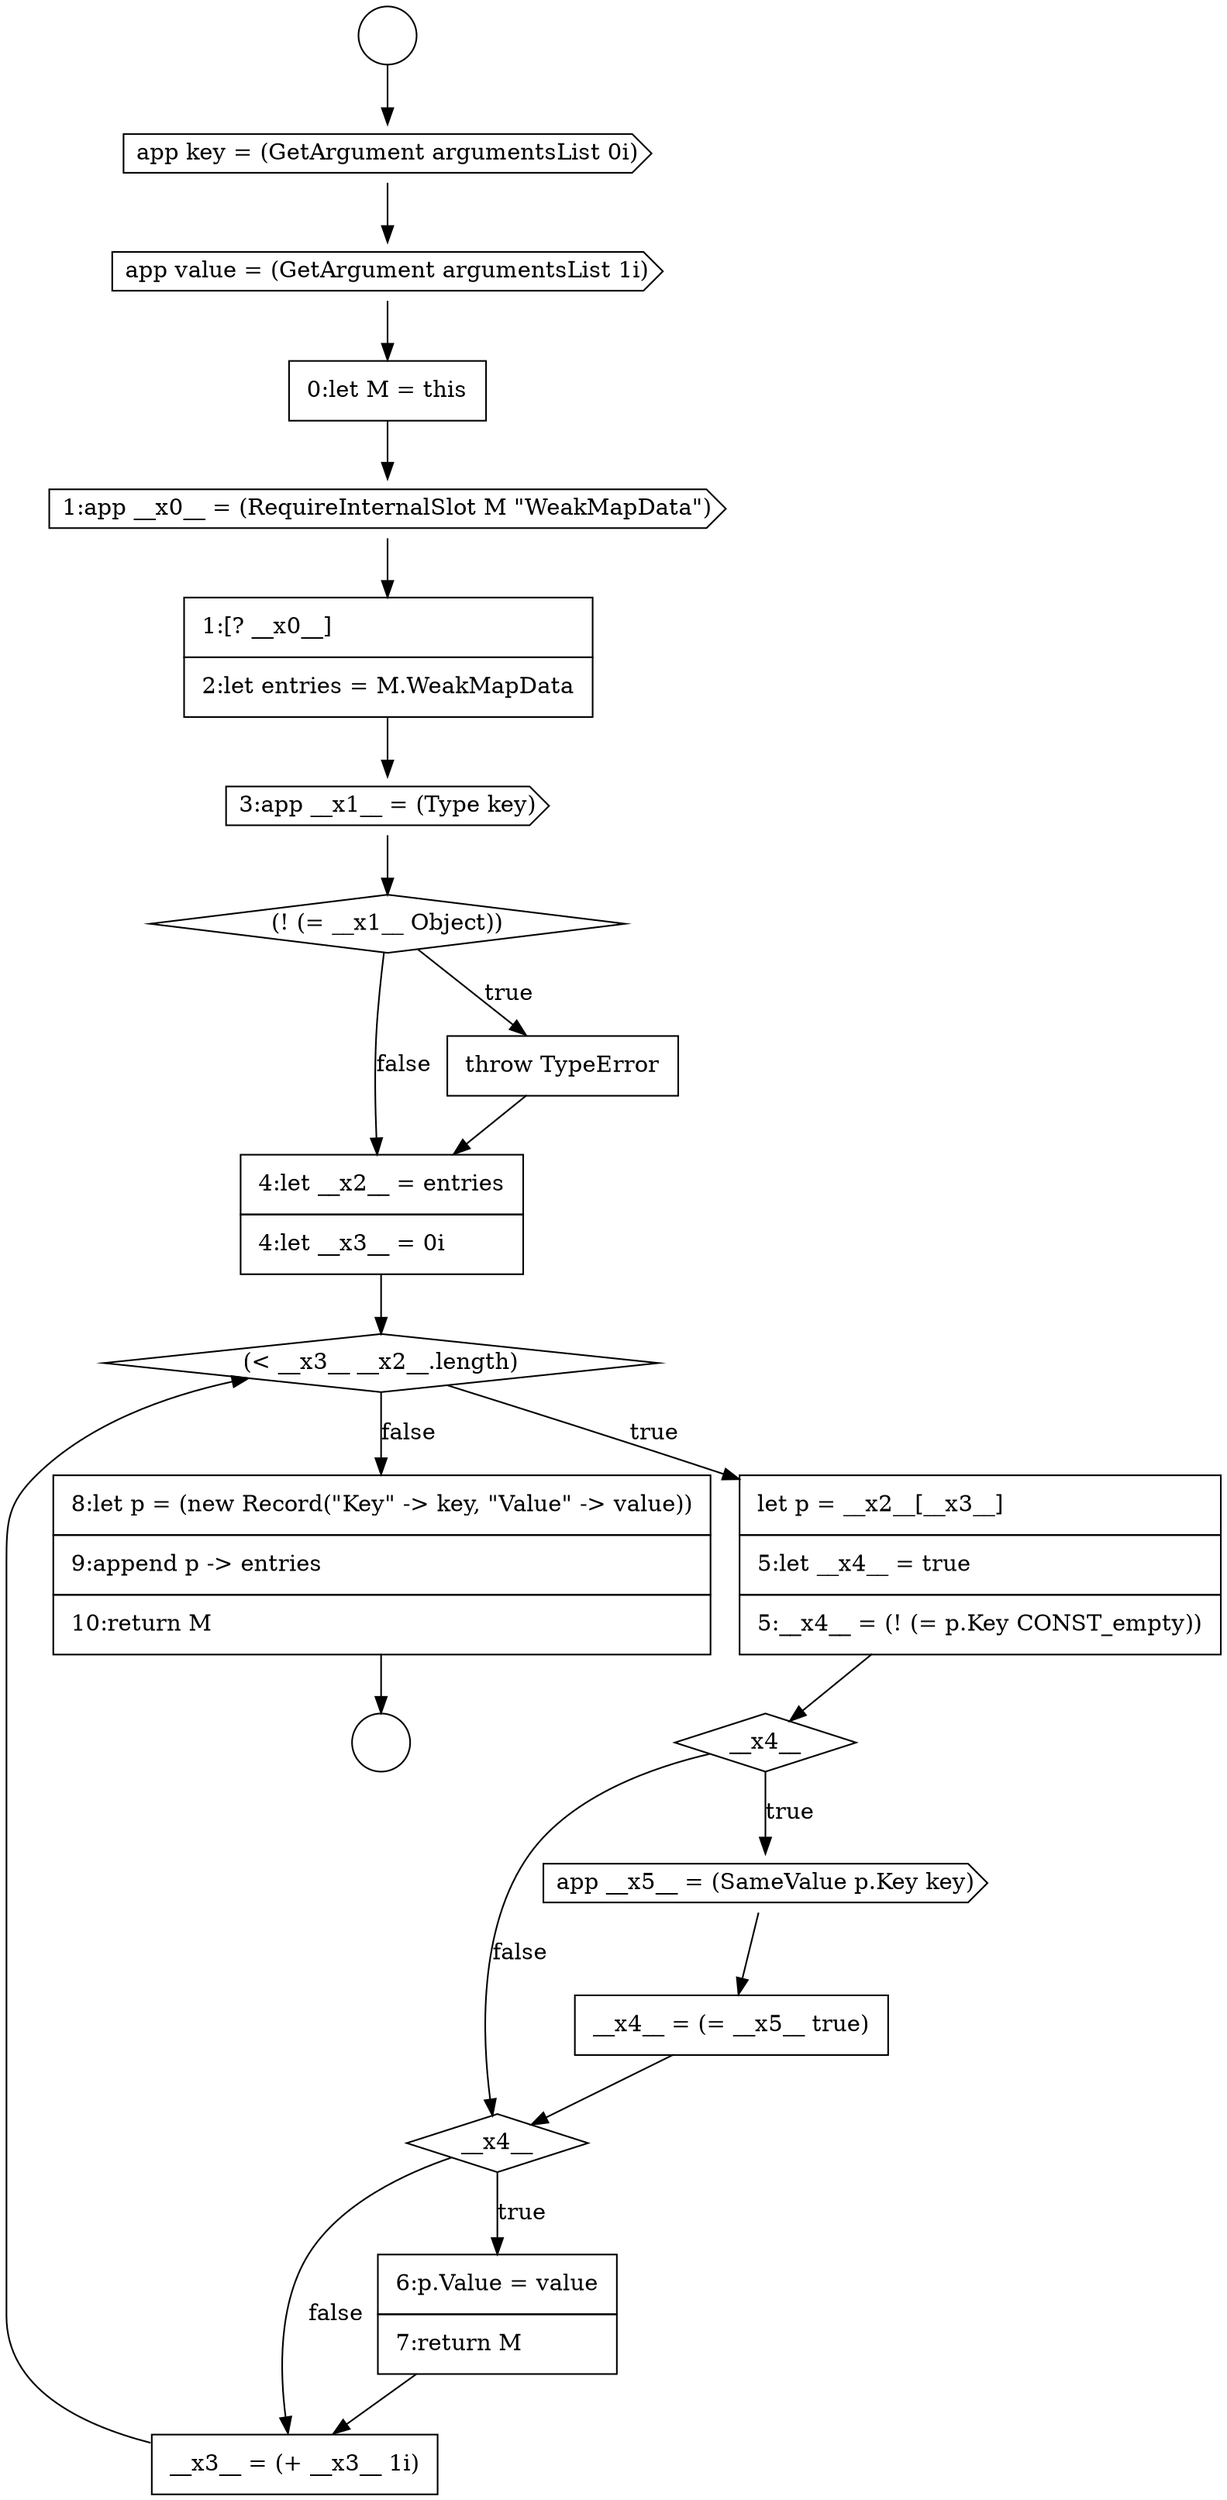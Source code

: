 digraph {
  node17285 [shape=cds, label=<<font color="black">1:app __x0__ = (RequireInternalSlot M &quot;WeakMapData&quot;)</font>> color="black" fillcolor="white" style=filled]
  node17290 [shape=none, margin=0, label=<<font color="black">
    <table border="0" cellborder="1" cellspacing="0" cellpadding="10">
      <tr><td align="left">4:let __x2__ = entries</td></tr>
      <tr><td align="left">4:let __x3__ = 0i</td></tr>
    </table>
  </font>> color="black" fillcolor="white" style=filled]
  node17298 [shape=none, margin=0, label=<<font color="black">
    <table border="0" cellborder="1" cellspacing="0" cellpadding="10">
      <tr><td align="left">__x3__ = (+ __x3__ 1i)</td></tr>
    </table>
  </font>> color="black" fillcolor="white" style=filled]
  node17289 [shape=none, margin=0, label=<<font color="black">
    <table border="0" cellborder="1" cellspacing="0" cellpadding="10">
      <tr><td align="left">throw TypeError</td></tr>
    </table>
  </font>> color="black" fillcolor="white" style=filled]
  node17296 [shape=diamond, label=<<font color="black">__x4__</font>> color="black" fillcolor="white" style=filled]
  node17286 [shape=none, margin=0, label=<<font color="black">
    <table border="0" cellborder="1" cellspacing="0" cellpadding="10">
      <tr><td align="left">1:[? __x0__]</td></tr>
      <tr><td align="left">2:let entries = M.WeakMapData</td></tr>
    </table>
  </font>> color="black" fillcolor="white" style=filled]
  node17293 [shape=diamond, label=<<font color="black">__x4__</font>> color="black" fillcolor="white" style=filled]
  node17287 [shape=cds, label=<<font color="black">3:app __x1__ = (Type key)</font>> color="black" fillcolor="white" style=filled]
  node17281 [shape=circle label=" " color="black" fillcolor="white" style=filled]
  node17283 [shape=cds, label=<<font color="black">app value = (GetArgument argumentsList 1i)</font>> color="black" fillcolor="white" style=filled]
  node17294 [shape=cds, label=<<font color="black">app __x5__ = (SameValue p.Key key)</font>> color="black" fillcolor="white" style=filled]
  node17291 [shape=diamond, label=<<font color="black">(&lt; __x3__ __x2__.length)</font>> color="black" fillcolor="white" style=filled]
  node17295 [shape=none, margin=0, label=<<font color="black">
    <table border="0" cellborder="1" cellspacing="0" cellpadding="10">
      <tr><td align="left">__x4__ = (= __x5__ true)</td></tr>
    </table>
  </font>> color="black" fillcolor="white" style=filled]
  node17288 [shape=diamond, label=<<font color="black">(! (= __x1__ Object))</font>> color="black" fillcolor="white" style=filled]
  node17282 [shape=cds, label=<<font color="black">app key = (GetArgument argumentsList 0i)</font>> color="black" fillcolor="white" style=filled]
  node17299 [shape=none, margin=0, label=<<font color="black">
    <table border="0" cellborder="1" cellspacing="0" cellpadding="10">
      <tr><td align="left">8:let p = (new Record(&quot;Key&quot; -&gt; key, &quot;Value&quot; -&gt; value))</td></tr>
      <tr><td align="left">9:append p -&gt; entries</td></tr>
      <tr><td align="left">10:return M</td></tr>
    </table>
  </font>> color="black" fillcolor="white" style=filled]
  node17280 [shape=circle label=" " color="black" fillcolor="white" style=filled]
  node17292 [shape=none, margin=0, label=<<font color="black">
    <table border="0" cellborder="1" cellspacing="0" cellpadding="10">
      <tr><td align="left">let p = __x2__[__x3__]</td></tr>
      <tr><td align="left">5:let __x4__ = true</td></tr>
      <tr><td align="left">5:__x4__ = (! (= p.Key CONST_empty))</td></tr>
    </table>
  </font>> color="black" fillcolor="white" style=filled]
  node17284 [shape=none, margin=0, label=<<font color="black">
    <table border="0" cellborder="1" cellspacing="0" cellpadding="10">
      <tr><td align="left">0:let M = this</td></tr>
    </table>
  </font>> color="black" fillcolor="white" style=filled]
  node17297 [shape=none, margin=0, label=<<font color="black">
    <table border="0" cellborder="1" cellspacing="0" cellpadding="10">
      <tr><td align="left">6:p.Value = value</td></tr>
      <tr><td align="left">7:return M</td></tr>
    </table>
  </font>> color="black" fillcolor="white" style=filled]
  node17293 -> node17294 [label=<<font color="black">true</font>> color="black"]
  node17293 -> node17296 [label=<<font color="black">false</font>> color="black"]
  node17297 -> node17298 [ color="black"]
  node17298 -> node17291 [ color="black"]
  node17292 -> node17293 [ color="black"]
  node17285 -> node17286 [ color="black"]
  node17291 -> node17292 [label=<<font color="black">true</font>> color="black"]
  node17291 -> node17299 [label=<<font color="black">false</font>> color="black"]
  node17288 -> node17289 [label=<<font color="black">true</font>> color="black"]
  node17288 -> node17290 [label=<<font color="black">false</font>> color="black"]
  node17294 -> node17295 [ color="black"]
  node17286 -> node17287 [ color="black"]
  node17299 -> node17281 [ color="black"]
  node17283 -> node17284 [ color="black"]
  node17290 -> node17291 [ color="black"]
  node17280 -> node17282 [ color="black"]
  node17284 -> node17285 [ color="black"]
  node17289 -> node17290 [ color="black"]
  node17296 -> node17297 [label=<<font color="black">true</font>> color="black"]
  node17296 -> node17298 [label=<<font color="black">false</font>> color="black"]
  node17282 -> node17283 [ color="black"]
  node17287 -> node17288 [ color="black"]
  node17295 -> node17296 [ color="black"]
}
